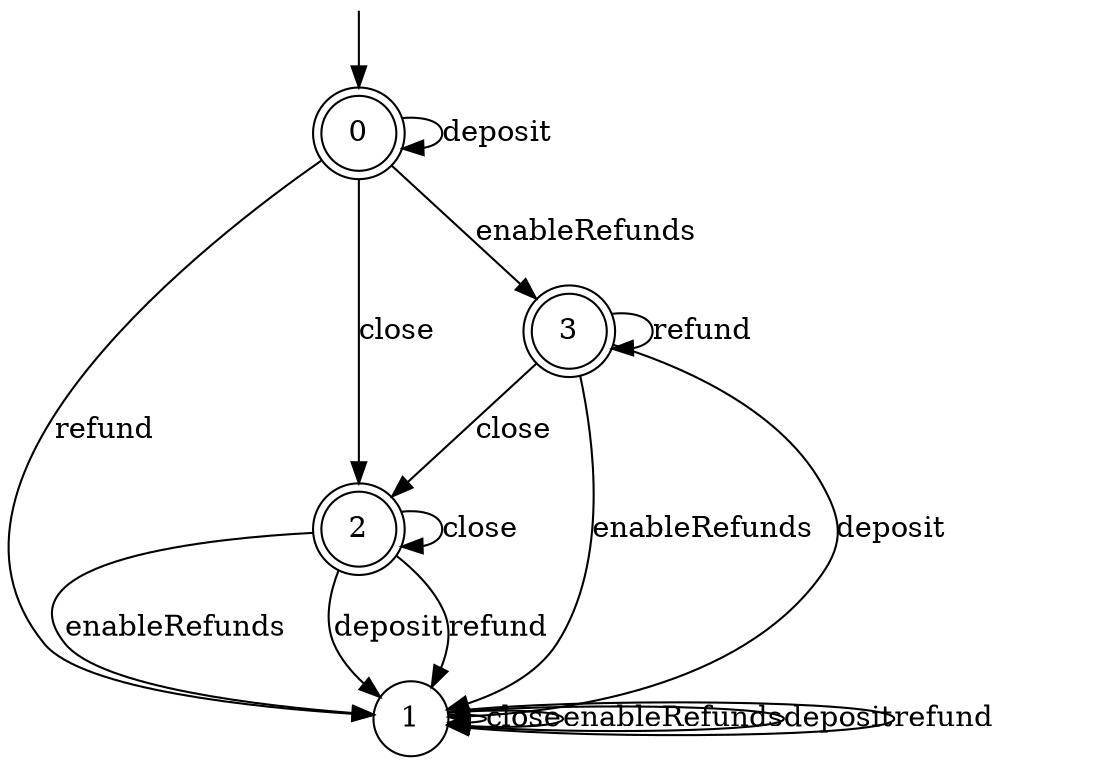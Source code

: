 digraph g {

	s0 [shape="doublecircle" label="0"];
	s1 [shape="circle" label="1"];
	s2 [shape="doublecircle" label="2"];
	s3 [shape="doublecircle" label="3"];
	s0 -> s2 [label="close"];
	s0 -> s3 [label="enableRefunds"];
	s0 -> s0 [label="deposit"];
	s0 -> s1 [label="refund"];
	s1 -> s1 [label="close"];
	s1 -> s1 [label="enableRefunds"];
	s1 -> s1 [label="deposit"];
	s1 -> s1 [label="refund"];
	s2 -> s2 [label="close"];
	s2 -> s1 [label="enableRefunds"];
	s2 -> s1 [label="deposit"];
	s2 -> s1 [label="refund"];
	s3 -> s2 [label="close"];
	s3 -> s1 [label="enableRefunds"];
	s3 -> s1 [label="deposit"];
	s3 -> s3 [label="refund"];

__start0 [label="" shape="none" width="0" height="0"];
__start0 -> s0;

}
